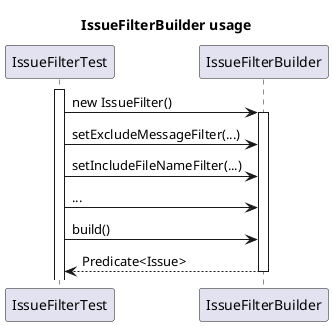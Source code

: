 @startuml

title IssueFilterBuilder usage

activate IssueFilterTest
IssueFilterTest -> IssueFilterBuilder: new IssueFilter()
activate IssueFilterBuilder
IssueFilterTest -> IssueFilterBuilder: setExcludeMessageFilter(...)
IssueFilterTest -> IssueFilterBuilder: setIncludeFileNameFilter(...)
IssueFilterTest -> IssueFilterBuilder: ...
IssueFilterTest -> IssueFilterBuilder: build()
return Predicate<Issue>

@enduml
